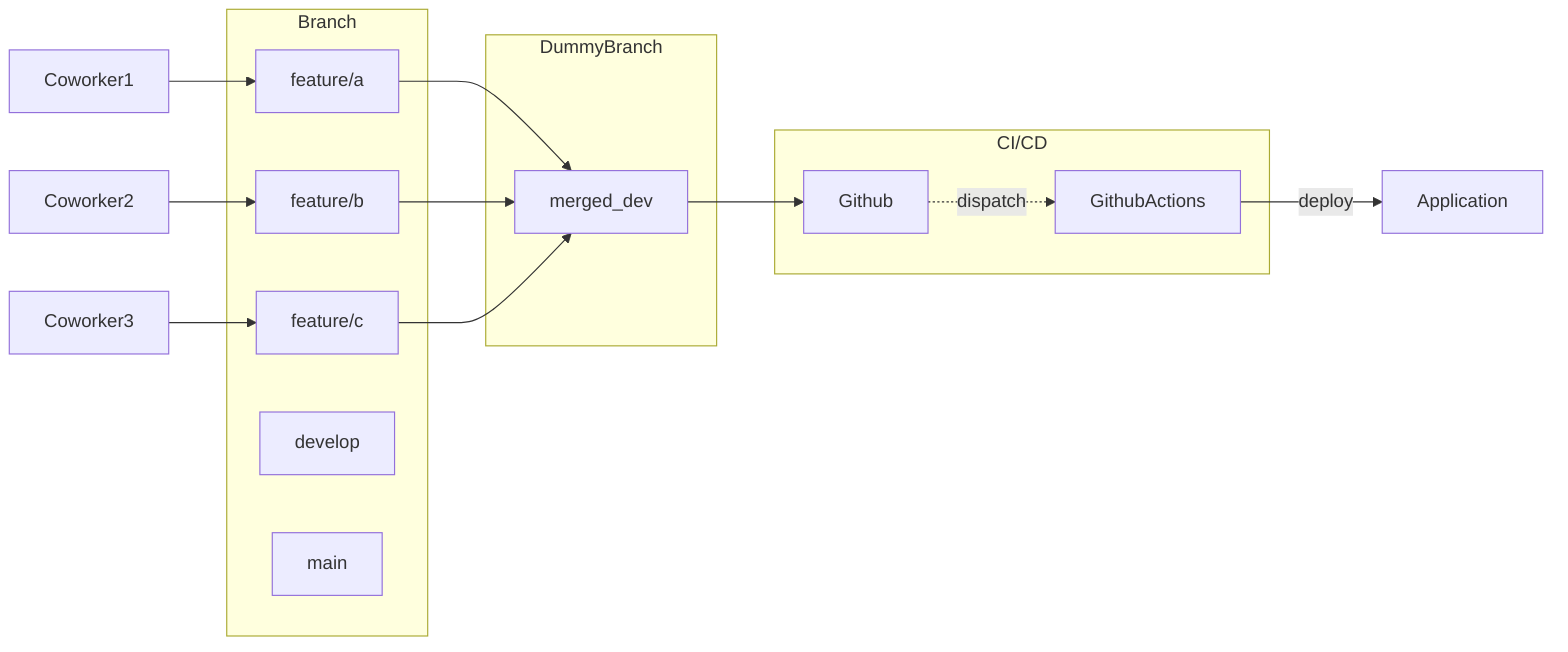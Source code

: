 %% 코드 리뷰
graph LR
%% __START
    Coworker1 --> feature/a
    feature/a --> merged_dev
    Coworker2 --> feature/b
    feature/b --> merged_dev
    Coworker3 --> feature/c
    feature/c --> merged_dev
    merged_dev --> Github
    Github -.->|dispatch| GithubActions
    GithubActions -->|deploy| Application

    subgraph "DummyBranch"
        merged_dev
    end

    subgraph "Branch"
        develop
        main
        feature/a
        feature/b
        feature/c
    end

    subgraph "CI/CD"
        GithubActions
        Github
    end
%% __END